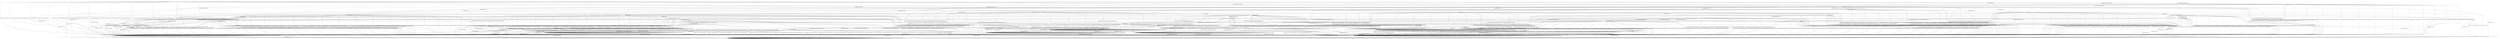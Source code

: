 digraph g {

	s0 [shape="circle" label="s0"];
	s1 [shape="circle" label="s1"];
	s2 [shape="circle" label="s2"];
	s3 [shape="circle" label="s3"];
	s4 [shape="circle" label="s4"];
	s5 [shape="circle" label="s5"];
	s6 [shape="circle" label="s6"];
	s7 [shape="circle" label="s7"];
	s8 [shape="circle" label="s8"];
	s9 [shape="circle" label="s9"];
	s10 [shape="circle" label="s10"];
	s11 [shape="circle" label="s11"];
	s12 [shape="circle" label="s12"];
	s13 [shape="circle" label="s13"];
	s14 [shape="circle" label="s14"];
	s15 [shape="circle" label="s15"];
	s16 [shape="circle" label="s16"];
	s17 [shape="circle" label="s17"];
	s18 [shape="circle" label="s18"];
	s19 [shape="circle" label="s19"];
	s20 [shape="circle" label="s20"];
	s21 [shape="circle" label="s21"];
	s22 [shape="circle" label="s22"];
	s23 [shape="circle" label="s23"];
	s24 [shape="circle" label="s24"];
	s25 [shape="circle" label="s25"];
	s26 [shape="circle" label="s26"];
	s27 [shape="circle" label="s27"];
	s28 [shape="circle" label="s28"];
	s29 [shape="circle" label="s29"];
	s30 [shape="circle" label="s30"];
	s31 [shape="circle" label="s31"];
	s32 [shape="circle" label="s32"];
	s33 [shape="circle" label="s33"];
	s34 [shape="circle" label="s34"];
	s0 -> s6 [label="HELLO_VERIFY_REQUEST / CLIENT_HELLO+"];
	s0 -> s27 [label="ECDH_SERVER_HELLO / CLIENT_HELLO"];
	s0 -> s4 [label="ECDH_SERVER_KEY_EXCHANGE / CLIENT_HELLO|Alert(FATAL,UNEXPECTED_MESSAGE)"];
	s0 -> s9 [label="DH_SERVER_HELLO / CLIENT_HELLO"];
	s0 -> s4 [label="DH_SERVER_KEY_EXCHANGE / CLIENT_HELLO|Alert(FATAL,UNEXPECTED_MESSAGE)"];
	s0 -> s2 [label="RSA_SERVER_HELLO / CLIENT_HELLO"];
	s0 -> s4 [label="HELLO_REQUEST / CLIENT_HELLO|Alert(FATAL,UNEXPECTED_MESSAGE)"];
	s0 -> s4 [label="RSA_SIGN_CERTIFICATE_REQUEST / CLIENT_HELLO|Alert(FATAL,UNEXPECTED_MESSAGE)"];
	s0 -> s4 [label="RSA_FIXED_ECDH_CERTIFICATE_REQUEST / CLIENT_HELLO|Alert(FATAL,UNEXPECTED_MESSAGE)"];
	s0 -> s4 [label="RSA_FIXED_DH_CERTIFICATE_REQUEST / CLIENT_HELLO|Alert(FATAL,UNEXPECTED_MESSAGE)"];
	s0 -> s4 [label="DSS_SIGN_CERTIFICATE_REQUEST / CLIENT_HELLO|Alert(FATAL,UNEXPECTED_MESSAGE)"];
	s0 -> s4 [label="DSS_FIXED_DH_CERTIFICATE_REQUEST / CLIENT_HELLO|Alert(FATAL,UNEXPECTED_MESSAGE)"];
	s0 -> s4 [label="ECDSA_SIGN_CERTIFICATE_REQUEST / CLIENT_HELLO|Alert(FATAL,UNEXPECTED_MESSAGE)"];
	s0 -> s4 [label="SERVER_HELLO_DONE / CLIENT_HELLO|Alert(FATAL,UNEXPECTED_MESSAGE)"];
	s0 -> s3 [label="CHANGE_CIPHER_SPEC / CLIENT_HELLO"];
	s0 -> s4 [label="FINISHED / CLIENT_HELLO|Alert(FATAL,UNEXPECTED_MESSAGE)"];
	s0 -> s1 [label="APPLICATION / CLIENT_HELLO"];
	s0 -> s4 [label="CERTIFICATE / CLIENT_HELLO|Alert(FATAL,UNEXPECTED_MESSAGE)"];
	s0 -> s4 [label="EMPTY_CERTIFICATE / CLIENT_HELLO|Alert(FATAL,UNEXPECTED_MESSAGE)"];
	s0 -> s1 [label="Alert(WARNING,CLOSE_NOTIFY) / CLIENT_HELLO"];
	s0 -> s1 [label="Alert(FATAL,UNEXPECTED_MESSAGE) / CLIENT_HELLO"];
	s1 -> s6 [label="HELLO_VERIFY_REQUEST / CLIENT_HELLO"];
	s1 -> s27 [label="ECDH_SERVER_HELLO / TIMEOUT"];
	s1 -> s4 [label="ECDH_SERVER_KEY_EXCHANGE / Alert(FATAL,UNEXPECTED_MESSAGE)"];
	s1 -> s9 [label="DH_SERVER_HELLO / TIMEOUT"];
	s1 -> s4 [label="DH_SERVER_KEY_EXCHANGE / Alert(FATAL,UNEXPECTED_MESSAGE)"];
	s1 -> s2 [label="RSA_SERVER_HELLO / TIMEOUT"];
	s1 -> s4 [label="HELLO_REQUEST / Alert(FATAL,UNEXPECTED_MESSAGE)"];
	s1 -> s4 [label="RSA_SIGN_CERTIFICATE_REQUEST / Alert(FATAL,UNEXPECTED_MESSAGE)"];
	s1 -> s4 [label="RSA_FIXED_ECDH_CERTIFICATE_REQUEST / Alert(FATAL,UNEXPECTED_MESSAGE)"];
	s1 -> s4 [label="RSA_FIXED_DH_CERTIFICATE_REQUEST / Alert(FATAL,UNEXPECTED_MESSAGE)"];
	s1 -> s4 [label="DSS_SIGN_CERTIFICATE_REQUEST / Alert(FATAL,UNEXPECTED_MESSAGE)"];
	s1 -> s4 [label="DSS_FIXED_DH_CERTIFICATE_REQUEST / Alert(FATAL,UNEXPECTED_MESSAGE)"];
	s1 -> s4 [label="ECDSA_SIGN_CERTIFICATE_REQUEST / Alert(FATAL,UNEXPECTED_MESSAGE)"];
	s1 -> s4 [label="SERVER_HELLO_DONE / Alert(FATAL,UNEXPECTED_MESSAGE)"];
	s1 -> s3 [label="CHANGE_CIPHER_SPEC / TIMEOUT"];
	s1 -> s4 [label="FINISHED / Alert(FATAL,UNEXPECTED_MESSAGE)"];
	s1 -> s1 [label="APPLICATION / TIMEOUT"];
	s1 -> s4 [label="CERTIFICATE / Alert(FATAL,UNEXPECTED_MESSAGE)"];
	s1 -> s4 [label="EMPTY_CERTIFICATE / Alert(FATAL,UNEXPECTED_MESSAGE)"];
	s1 -> s4 [label="Alert(WARNING,CLOSE_NOTIFY) / Alert(FATAL,INTERNAL_ERROR)"];
	s1 -> s4 [label="Alert(FATAL,UNEXPECTED_MESSAGE) / TIMEOUT"];
	s2 -> s4 [label="HELLO_VERIFY_REQUEST / Alert(FATAL,UNEXPECTED_MESSAGE)"];
	s2 -> s4 [label="ECDH_SERVER_HELLO / Alert(FATAL,UNEXPECTED_MESSAGE)"];
	s2 -> s4 [label="ECDH_SERVER_KEY_EXCHANGE / Alert(FATAL,UNEXPECTED_MESSAGE)"];
	s2 -> s4 [label="DH_SERVER_HELLO / Alert(FATAL,UNEXPECTED_MESSAGE)"];
	s2 -> s4 [label="DH_SERVER_KEY_EXCHANGE / Alert(FATAL,UNEXPECTED_MESSAGE)"];
	s2 -> s4 [label="RSA_SERVER_HELLO / Alert(FATAL,UNEXPECTED_MESSAGE)"];
	s2 -> s5 [label="HELLO_REQUEST / TIMEOUT"];
	s2 -> s4 [label="RSA_SIGN_CERTIFICATE_REQUEST / Alert(FATAL,UNEXPECTED_MESSAGE)"];
	s2 -> s4 [label="RSA_FIXED_ECDH_CERTIFICATE_REQUEST / Alert(FATAL,UNEXPECTED_MESSAGE)"];
	s2 -> s4 [label="RSA_FIXED_DH_CERTIFICATE_REQUEST / Alert(FATAL,UNEXPECTED_MESSAGE)"];
	s2 -> s4 [label="DSS_SIGN_CERTIFICATE_REQUEST / Alert(FATAL,UNEXPECTED_MESSAGE)"];
	s2 -> s4 [label="DSS_FIXED_DH_CERTIFICATE_REQUEST / Alert(FATAL,UNEXPECTED_MESSAGE)"];
	s2 -> s4 [label="ECDSA_SIGN_CERTIFICATE_REQUEST / Alert(FATAL,UNEXPECTED_MESSAGE)"];
	s2 -> s4 [label="SERVER_HELLO_DONE / Alert(FATAL,UNEXPECTED_MESSAGE)"];
	s2 -> s3 [label="CHANGE_CIPHER_SPEC / TIMEOUT"];
	s2 -> s4 [label="FINISHED / Alert(FATAL,UNEXPECTED_MESSAGE)"];
	s2 -> s2 [label="APPLICATION / TIMEOUT"];
	s2 -> s8 [label="CERTIFICATE / TIMEOUT"];
	s2 -> s4 [label="EMPTY_CERTIFICATE / Alert(FATAL,DECODE_ERROR)"];
	s2 -> s4 [label="Alert(WARNING,CLOSE_NOTIFY) / Alert(FATAL,INTERNAL_ERROR)"];
	s2 -> s4 [label="Alert(FATAL,UNEXPECTED_MESSAGE) / TIMEOUT"];
	s3 -> s3 [label="HELLO_VERIFY_REQUEST / TIMEOUT"];
	s3 -> s3 [label="ECDH_SERVER_HELLO / TIMEOUT"];
	s3 -> s3 [label="ECDH_SERVER_KEY_EXCHANGE / TIMEOUT"];
	s3 -> s3 [label="DH_SERVER_HELLO / TIMEOUT"];
	s3 -> s3 [label="DH_SERVER_KEY_EXCHANGE / TIMEOUT"];
	s3 -> s3 [label="RSA_SERVER_HELLO / TIMEOUT"];
	s3 -> s5 [label="HELLO_REQUEST / TIMEOUT"];
	s3 -> s3 [label="RSA_SIGN_CERTIFICATE_REQUEST / TIMEOUT"];
	s3 -> s3 [label="RSA_FIXED_ECDH_CERTIFICATE_REQUEST / TIMEOUT"];
	s3 -> s3 [label="RSA_FIXED_DH_CERTIFICATE_REQUEST / TIMEOUT"];
	s3 -> s3 [label="DSS_SIGN_CERTIFICATE_REQUEST / TIMEOUT"];
	s3 -> s3 [label="DSS_FIXED_DH_CERTIFICATE_REQUEST / TIMEOUT"];
	s3 -> s3 [label="ECDSA_SIGN_CERTIFICATE_REQUEST / TIMEOUT"];
	s3 -> s3 [label="SERVER_HELLO_DONE / TIMEOUT"];
	s3 -> s3 [label="CHANGE_CIPHER_SPEC / TIMEOUT"];
	s3 -> s3 [label="FINISHED / TIMEOUT"];
	s3 -> s3 [label="APPLICATION / TIMEOUT"];
	s3 -> s3 [label="CERTIFICATE / TIMEOUT"];
	s3 -> s3 [label="EMPTY_CERTIFICATE / TIMEOUT"];
	s3 -> s3 [label="Alert(WARNING,CLOSE_NOTIFY) / TIMEOUT"];
	s3 -> s3 [label="Alert(FATAL,UNEXPECTED_MESSAGE) / TIMEOUT"];
	s4 -> s4 [label="HELLO_VERIFY_REQUEST / SOCKET_CLOSED"];
	s4 -> s4 [label="ECDH_SERVER_HELLO / SOCKET_CLOSED"];
	s4 -> s4 [label="ECDH_SERVER_KEY_EXCHANGE / SOCKET_CLOSED"];
	s4 -> s4 [label="DH_SERVER_HELLO / SOCKET_CLOSED"];
	s4 -> s4 [label="DH_SERVER_KEY_EXCHANGE / SOCKET_CLOSED"];
	s4 -> s4 [label="RSA_SERVER_HELLO / SOCKET_CLOSED"];
	s4 -> s4 [label="HELLO_REQUEST / SOCKET_CLOSED"];
	s4 -> s4 [label="RSA_SIGN_CERTIFICATE_REQUEST / SOCKET_CLOSED"];
	s4 -> s4 [label="RSA_FIXED_ECDH_CERTIFICATE_REQUEST / SOCKET_CLOSED"];
	s4 -> s4 [label="RSA_FIXED_DH_CERTIFICATE_REQUEST / SOCKET_CLOSED"];
	s4 -> s4 [label="DSS_SIGN_CERTIFICATE_REQUEST / SOCKET_CLOSED"];
	s4 -> s4 [label="DSS_FIXED_DH_CERTIFICATE_REQUEST / SOCKET_CLOSED"];
	s4 -> s4 [label="ECDSA_SIGN_CERTIFICATE_REQUEST / SOCKET_CLOSED"];
	s4 -> s4 [label="SERVER_HELLO_DONE / SOCKET_CLOSED"];
	s4 -> s4 [label="CHANGE_CIPHER_SPEC / SOCKET_CLOSED"];
	s4 -> s4 [label="FINISHED / SOCKET_CLOSED"];
	s4 -> s4 [label="APPLICATION / SOCKET_CLOSED"];
	s4 -> s4 [label="CERTIFICATE / SOCKET_CLOSED"];
	s4 -> s4 [label="EMPTY_CERTIFICATE / SOCKET_CLOSED"];
	s4 -> s4 [label="Alert(WARNING,CLOSE_NOTIFY) / SOCKET_CLOSED"];
	s4 -> s4 [label="Alert(FATAL,UNEXPECTED_MESSAGE) / SOCKET_CLOSED"];
	s5 -> s5 [label="HELLO_VERIFY_REQUEST / DISABLED"];
	s5 -> s5 [label="ECDH_SERVER_HELLO / DISABLED"];
	s5 -> s5 [label="ECDH_SERVER_KEY_EXCHANGE / DISABLED"];
	s5 -> s5 [label="DH_SERVER_HELLO / DISABLED"];
	s5 -> s5 [label="DH_SERVER_KEY_EXCHANGE / DISABLED"];
	s5 -> s5 [label="RSA_SERVER_HELLO / DISABLED"];
	s5 -> s5 [label="HELLO_REQUEST / DISABLED"];
	s5 -> s5 [label="RSA_SIGN_CERTIFICATE_REQUEST / DISABLED"];
	s5 -> s5 [label="RSA_FIXED_ECDH_CERTIFICATE_REQUEST / DISABLED"];
	s5 -> s5 [label="RSA_FIXED_DH_CERTIFICATE_REQUEST / DISABLED"];
	s5 -> s5 [label="DSS_SIGN_CERTIFICATE_REQUEST / DISABLED"];
	s5 -> s5 [label="DSS_FIXED_DH_CERTIFICATE_REQUEST / DISABLED"];
	s5 -> s5 [label="ECDSA_SIGN_CERTIFICATE_REQUEST / DISABLED"];
	s5 -> s5 [label="SERVER_HELLO_DONE / DISABLED"];
	s5 -> s5 [label="CHANGE_CIPHER_SPEC / DISABLED"];
	s5 -> s5 [label="FINISHED / DISABLED"];
	s5 -> s5 [label="APPLICATION / DISABLED"];
	s5 -> s5 [label="CERTIFICATE / DISABLED"];
	s5 -> s5 [label="EMPTY_CERTIFICATE / DISABLED"];
	s5 -> s5 [label="Alert(WARNING,CLOSE_NOTIFY) / DISABLED"];
	s5 -> s5 [label="Alert(FATAL,UNEXPECTED_MESSAGE) / DISABLED"];
	s6 -> s6 [label="HELLO_VERIFY_REQUEST / CLIENT_HELLO"];
	s6 -> s12 [label="ECDH_SERVER_HELLO / TIMEOUT"];
	s6 -> s4 [label="ECDH_SERVER_KEY_EXCHANGE / Alert(FATAL,UNEXPECTED_MESSAGE)"];
	s6 -> s32 [label="DH_SERVER_HELLO / TIMEOUT"];
	s6 -> s4 [label="DH_SERVER_KEY_EXCHANGE / Alert(FATAL,UNEXPECTED_MESSAGE)"];
	s6 -> s2 [label="RSA_SERVER_HELLO / TIMEOUT"];
	s6 -> s5 [label="HELLO_REQUEST / TIMEOUT"];
	s6 -> s4 [label="RSA_SIGN_CERTIFICATE_REQUEST / Alert(FATAL,UNEXPECTED_MESSAGE)"];
	s6 -> s4 [label="RSA_FIXED_ECDH_CERTIFICATE_REQUEST / Alert(FATAL,UNEXPECTED_MESSAGE)"];
	s6 -> s4 [label="RSA_FIXED_DH_CERTIFICATE_REQUEST / Alert(FATAL,UNEXPECTED_MESSAGE)"];
	s6 -> s4 [label="DSS_SIGN_CERTIFICATE_REQUEST / Alert(FATAL,UNEXPECTED_MESSAGE)"];
	s6 -> s4 [label="DSS_FIXED_DH_CERTIFICATE_REQUEST / Alert(FATAL,UNEXPECTED_MESSAGE)"];
	s6 -> s4 [label="ECDSA_SIGN_CERTIFICATE_REQUEST / Alert(FATAL,UNEXPECTED_MESSAGE)"];
	s6 -> s4 [label="SERVER_HELLO_DONE / Alert(FATAL,UNEXPECTED_MESSAGE)"];
	s6 -> s3 [label="CHANGE_CIPHER_SPEC / TIMEOUT"];
	s6 -> s4 [label="FINISHED / Alert(FATAL,UNEXPECTED_MESSAGE)"];
	s6 -> s7 [label="APPLICATION / TIMEOUT"];
	s6 -> s4 [label="CERTIFICATE / Alert(FATAL,UNEXPECTED_MESSAGE)"];
	s6 -> s4 [label="EMPTY_CERTIFICATE / Alert(FATAL,UNEXPECTED_MESSAGE)"];
	s6 -> s7 [label="Alert(WARNING,CLOSE_NOTIFY) / TIMEOUT"];
	s6 -> s7 [label="Alert(FATAL,UNEXPECTED_MESSAGE) / TIMEOUT"];
	s7 -> s6 [label="HELLO_VERIFY_REQUEST / CLIENT_HELLO"];
	s7 -> s12 [label="ECDH_SERVER_HELLO / TIMEOUT"];
	s7 -> s4 [label="ECDH_SERVER_KEY_EXCHANGE / Alert(FATAL,UNEXPECTED_MESSAGE)"];
	s7 -> s32 [label="DH_SERVER_HELLO / TIMEOUT"];
	s7 -> s4 [label="DH_SERVER_KEY_EXCHANGE / Alert(FATAL,UNEXPECTED_MESSAGE)"];
	s7 -> s2 [label="RSA_SERVER_HELLO / TIMEOUT"];
	s7 -> s5 [label="HELLO_REQUEST / TIMEOUT"];
	s7 -> s4 [label="RSA_SIGN_CERTIFICATE_REQUEST / Alert(FATAL,UNEXPECTED_MESSAGE)"];
	s7 -> s4 [label="RSA_FIXED_ECDH_CERTIFICATE_REQUEST / Alert(FATAL,UNEXPECTED_MESSAGE)"];
	s7 -> s4 [label="RSA_FIXED_DH_CERTIFICATE_REQUEST / Alert(FATAL,UNEXPECTED_MESSAGE)"];
	s7 -> s4 [label="DSS_SIGN_CERTIFICATE_REQUEST / Alert(FATAL,UNEXPECTED_MESSAGE)"];
	s7 -> s4 [label="DSS_FIXED_DH_CERTIFICATE_REQUEST / Alert(FATAL,UNEXPECTED_MESSAGE)"];
	s7 -> s4 [label="ECDSA_SIGN_CERTIFICATE_REQUEST / Alert(FATAL,UNEXPECTED_MESSAGE)"];
	s7 -> s4 [label="SERVER_HELLO_DONE / Alert(FATAL,UNEXPECTED_MESSAGE)"];
	s7 -> s3 [label="CHANGE_CIPHER_SPEC / TIMEOUT"];
	s7 -> s4 [label="FINISHED / Alert(FATAL,UNEXPECTED_MESSAGE)"];
	s7 -> s7 [label="APPLICATION / TIMEOUT"];
	s7 -> s4 [label="CERTIFICATE / Alert(FATAL,UNEXPECTED_MESSAGE)"];
	s7 -> s4 [label="EMPTY_CERTIFICATE / Alert(FATAL,UNEXPECTED_MESSAGE)"];
	s7 -> s4 [label="Alert(WARNING,CLOSE_NOTIFY) / Alert(FATAL,INTERNAL_ERROR)"];
	s7 -> s4 [label="Alert(FATAL,UNEXPECTED_MESSAGE) / TIMEOUT"];
	s8 -> s4 [label="HELLO_VERIFY_REQUEST / Alert(FATAL,UNEXPECTED_MESSAGE)"];
	s8 -> s4 [label="ECDH_SERVER_HELLO / Alert(FATAL,UNEXPECTED_MESSAGE)"];
	s8 -> s4 [label="ECDH_SERVER_KEY_EXCHANGE / Alert(FATAL,UNEXPECTED_MESSAGE)"];
	s8 -> s4 [label="DH_SERVER_HELLO / Alert(FATAL,UNEXPECTED_MESSAGE)"];
	s8 -> s4 [label="DH_SERVER_KEY_EXCHANGE / Alert(FATAL,UNEXPECTED_MESSAGE)"];
	s8 -> s4 [label="RSA_SERVER_HELLO / Alert(FATAL,UNEXPECTED_MESSAGE)"];
	s8 -> s5 [label="HELLO_REQUEST / TIMEOUT"];
	s8 -> s10 [label="RSA_SIGN_CERTIFICATE_REQUEST / TIMEOUT"];
	s8 -> s4 [label="RSA_FIXED_ECDH_CERTIFICATE_REQUEST / Alert(FATAL,HANDSHAKE_FAILURE)"];
	s8 -> s4 [label="RSA_FIXED_DH_CERTIFICATE_REQUEST / Alert(FATAL,HANDSHAKE_FAILURE)"];
	s8 -> s10 [label="DSS_SIGN_CERTIFICATE_REQUEST / TIMEOUT"];
	s8 -> s4 [label="DSS_FIXED_DH_CERTIFICATE_REQUEST / Alert(FATAL,HANDSHAKE_FAILURE)"];
	s8 -> s10 [label="ECDSA_SIGN_CERTIFICATE_REQUEST / TIMEOUT"];
	s8 -> s21 [label="SERVER_HELLO_DONE / RSA_CLIENT_KEY_EXCHANGE|CHANGE_CIPHER_SPEC|FINISHED"];
	s8 -> s3 [label="CHANGE_CIPHER_SPEC / TIMEOUT"];
	s8 -> s4 [label="FINISHED / Alert(FATAL,UNEXPECTED_MESSAGE)"];
	s8 -> s8 [label="APPLICATION / TIMEOUT"];
	s8 -> s4 [label="CERTIFICATE / Alert(FATAL,UNEXPECTED_MESSAGE)"];
	s8 -> s4 [label="EMPTY_CERTIFICATE / Alert(FATAL,UNEXPECTED_MESSAGE)"];
	s8 -> s4 [label="Alert(WARNING,CLOSE_NOTIFY) / Alert(FATAL,INTERNAL_ERROR)"];
	s8 -> s4 [label="Alert(FATAL,UNEXPECTED_MESSAGE) / TIMEOUT"];
	s9 -> s4 [label="HELLO_VERIFY_REQUEST / Alert(FATAL,UNEXPECTED_MESSAGE)"];
	s9 -> s4 [label="ECDH_SERVER_HELLO / Alert(FATAL,UNEXPECTED_MESSAGE)"];
	s9 -> s4 [label="ECDH_SERVER_KEY_EXCHANGE / Alert(FATAL,UNEXPECTED_MESSAGE)"];
	s9 -> s4 [label="DH_SERVER_HELLO / Alert(FATAL,UNEXPECTED_MESSAGE)"];
	s9 -> s4 [label="DH_SERVER_KEY_EXCHANGE / Alert(FATAL,UNEXPECTED_MESSAGE)"];
	s9 -> s4 [label="RSA_SERVER_HELLO / Alert(FATAL,UNEXPECTED_MESSAGE)"];
	s9 -> s5 [label="HELLO_REQUEST / TIMEOUT"];
	s9 -> s4 [label="RSA_SIGN_CERTIFICATE_REQUEST / Alert(FATAL,UNEXPECTED_MESSAGE)"];
	s9 -> s4 [label="RSA_FIXED_ECDH_CERTIFICATE_REQUEST / Alert(FATAL,UNEXPECTED_MESSAGE)"];
	s9 -> s4 [label="RSA_FIXED_DH_CERTIFICATE_REQUEST / Alert(FATAL,UNEXPECTED_MESSAGE)"];
	s9 -> s4 [label="DSS_SIGN_CERTIFICATE_REQUEST / Alert(FATAL,UNEXPECTED_MESSAGE)"];
	s9 -> s4 [label="DSS_FIXED_DH_CERTIFICATE_REQUEST / Alert(FATAL,UNEXPECTED_MESSAGE)"];
	s9 -> s4 [label="ECDSA_SIGN_CERTIFICATE_REQUEST / Alert(FATAL,UNEXPECTED_MESSAGE)"];
	s9 -> s4 [label="SERVER_HELLO_DONE / Alert(FATAL,UNEXPECTED_MESSAGE)"];
	s9 -> s3 [label="CHANGE_CIPHER_SPEC / TIMEOUT"];
	s9 -> s4 [label="FINISHED / Alert(FATAL,UNEXPECTED_MESSAGE)"];
	s9 -> s9 [label="APPLICATION / TIMEOUT"];
	s9 -> s11 [label="CERTIFICATE / TIMEOUT"];
	s9 -> s4 [label="EMPTY_CERTIFICATE / Alert(FATAL,DECODE_ERROR)"];
	s9 -> s4 [label="Alert(WARNING,CLOSE_NOTIFY) / Alert(FATAL,INTERNAL_ERROR)"];
	s9 -> s4 [label="Alert(FATAL,UNEXPECTED_MESSAGE) / TIMEOUT"];
	s10 -> s4 [label="HELLO_VERIFY_REQUEST / Alert(FATAL,UNEXPECTED_MESSAGE)"];
	s10 -> s4 [label="ECDH_SERVER_HELLO / Alert(FATAL,UNEXPECTED_MESSAGE)"];
	s10 -> s4 [label="ECDH_SERVER_KEY_EXCHANGE / Alert(FATAL,UNEXPECTED_MESSAGE)"];
	s10 -> s4 [label="DH_SERVER_HELLO / Alert(FATAL,UNEXPECTED_MESSAGE)"];
	s10 -> s4 [label="DH_SERVER_KEY_EXCHANGE / Alert(FATAL,UNEXPECTED_MESSAGE)"];
	s10 -> s4 [label="RSA_SERVER_HELLO / Alert(FATAL,UNEXPECTED_MESSAGE)"];
	s10 -> s5 [label="HELLO_REQUEST / TIMEOUT"];
	s10 -> s4 [label="RSA_SIGN_CERTIFICATE_REQUEST / Alert(FATAL,UNEXPECTED_MESSAGE)"];
	s10 -> s4 [label="RSA_FIXED_ECDH_CERTIFICATE_REQUEST / Alert(FATAL,UNEXPECTED_MESSAGE)"];
	s10 -> s4 [label="RSA_FIXED_DH_CERTIFICATE_REQUEST / Alert(FATAL,UNEXPECTED_MESSAGE)"];
	s10 -> s4 [label="DSS_SIGN_CERTIFICATE_REQUEST / Alert(FATAL,UNEXPECTED_MESSAGE)"];
	s10 -> s4 [label="DSS_FIXED_DH_CERTIFICATE_REQUEST / Alert(FATAL,UNEXPECTED_MESSAGE)"];
	s10 -> s4 [label="ECDSA_SIGN_CERTIFICATE_REQUEST / Alert(FATAL,UNEXPECTED_MESSAGE)"];
	s10 -> s21 [label="SERVER_HELLO_DONE / RSA_CERTIFICATE|RSA_CLIENT_KEY_EXCHANGE|CERTIFICATE_VERIFY|CHANGE_CIPHER_SPEC|FINISHED"];
	s10 -> s3 [label="CHANGE_CIPHER_SPEC / TIMEOUT"];
	s10 -> s4 [label="FINISHED / Alert(FATAL,UNEXPECTED_MESSAGE)"];
	s10 -> s10 [label="APPLICATION / TIMEOUT"];
	s10 -> s4 [label="CERTIFICATE / Alert(FATAL,UNEXPECTED_MESSAGE)"];
	s10 -> s4 [label="EMPTY_CERTIFICATE / Alert(FATAL,UNEXPECTED_MESSAGE)"];
	s10 -> s4 [label="Alert(WARNING,CLOSE_NOTIFY) / Alert(FATAL,INTERNAL_ERROR)"];
	s10 -> s4 [label="Alert(FATAL,UNEXPECTED_MESSAGE) / TIMEOUT"];
	s11 -> s4 [label="HELLO_VERIFY_REQUEST / Alert(FATAL,UNEXPECTED_MESSAGE)"];
	s11 -> s4 [label="ECDH_SERVER_HELLO / Alert(FATAL,UNEXPECTED_MESSAGE)"];
	s11 -> s4 [label="ECDH_SERVER_KEY_EXCHANGE / Alert(FATAL,DECODE_ERROR)"];
	s11 -> s4 [label="DH_SERVER_HELLO / Alert(FATAL,UNEXPECTED_MESSAGE)"];
	s11 -> s15 [label="DH_SERVER_KEY_EXCHANGE / TIMEOUT"];
	s11 -> s4 [label="RSA_SERVER_HELLO / Alert(FATAL,UNEXPECTED_MESSAGE)"];
	s11 -> s5 [label="HELLO_REQUEST / TIMEOUT"];
	s11 -> s4 [label="RSA_SIGN_CERTIFICATE_REQUEST / Alert(FATAL,UNEXPECTED_MESSAGE)"];
	s11 -> s4 [label="RSA_FIXED_ECDH_CERTIFICATE_REQUEST / Alert(FATAL,UNEXPECTED_MESSAGE)"];
	s11 -> s4 [label="RSA_FIXED_DH_CERTIFICATE_REQUEST / Alert(FATAL,UNEXPECTED_MESSAGE)"];
	s11 -> s4 [label="DSS_SIGN_CERTIFICATE_REQUEST / Alert(FATAL,UNEXPECTED_MESSAGE)"];
	s11 -> s4 [label="DSS_FIXED_DH_CERTIFICATE_REQUEST / Alert(FATAL,UNEXPECTED_MESSAGE)"];
	s11 -> s4 [label="ECDSA_SIGN_CERTIFICATE_REQUEST / Alert(FATAL,UNEXPECTED_MESSAGE)"];
	s11 -> s4 [label="SERVER_HELLO_DONE / Alert(FATAL,UNEXPECTED_MESSAGE)"];
	s11 -> s3 [label="CHANGE_CIPHER_SPEC / TIMEOUT"];
	s11 -> s4 [label="FINISHED / Alert(FATAL,UNEXPECTED_MESSAGE)"];
	s11 -> s11 [label="APPLICATION / TIMEOUT"];
	s11 -> s4 [label="CERTIFICATE / Alert(FATAL,UNEXPECTED_MESSAGE)"];
	s11 -> s4 [label="EMPTY_CERTIFICATE / Alert(FATAL,UNEXPECTED_MESSAGE)"];
	s11 -> s4 [label="Alert(WARNING,CLOSE_NOTIFY) / Alert(FATAL,INTERNAL_ERROR)"];
	s11 -> s4 [label="Alert(FATAL,UNEXPECTED_MESSAGE) / TIMEOUT"];
	s12 -> s4 [label="HELLO_VERIFY_REQUEST / Alert(FATAL,UNEXPECTED_MESSAGE)"];
	s12 -> s4 [label="ECDH_SERVER_HELLO / Alert(FATAL,UNEXPECTED_MESSAGE)"];
	s12 -> s4 [label="ECDH_SERVER_KEY_EXCHANGE / Alert(FATAL,UNEXPECTED_MESSAGE)"];
	s12 -> s4 [label="DH_SERVER_HELLO / Alert(FATAL,UNEXPECTED_MESSAGE)"];
	s12 -> s4 [label="DH_SERVER_KEY_EXCHANGE / Alert(FATAL,UNEXPECTED_MESSAGE)"];
	s12 -> s4 [label="RSA_SERVER_HELLO / Alert(FATAL,UNEXPECTED_MESSAGE)"];
	s12 -> s5 [label="HELLO_REQUEST / TIMEOUT"];
	s12 -> s4 [label="RSA_SIGN_CERTIFICATE_REQUEST / Alert(FATAL,UNEXPECTED_MESSAGE)"];
	s12 -> s4 [label="RSA_FIXED_ECDH_CERTIFICATE_REQUEST / Alert(FATAL,UNEXPECTED_MESSAGE)"];
	s12 -> s4 [label="RSA_FIXED_DH_CERTIFICATE_REQUEST / Alert(FATAL,UNEXPECTED_MESSAGE)"];
	s12 -> s4 [label="DSS_SIGN_CERTIFICATE_REQUEST / Alert(FATAL,UNEXPECTED_MESSAGE)"];
	s12 -> s4 [label="DSS_FIXED_DH_CERTIFICATE_REQUEST / Alert(FATAL,UNEXPECTED_MESSAGE)"];
	s12 -> s4 [label="ECDSA_SIGN_CERTIFICATE_REQUEST / Alert(FATAL,UNEXPECTED_MESSAGE)"];
	s12 -> s4 [label="SERVER_HELLO_DONE / Alert(FATAL,UNEXPECTED_MESSAGE)"];
	s12 -> s3 [label="CHANGE_CIPHER_SPEC / TIMEOUT"];
	s12 -> s4 [label="FINISHED / Alert(FATAL,UNEXPECTED_MESSAGE)"];
	s12 -> s12 [label="APPLICATION / TIMEOUT"];
	s12 -> s13 [label="CERTIFICATE / TIMEOUT"];
	s12 -> s4 [label="EMPTY_CERTIFICATE / Alert(FATAL,DECODE_ERROR)"];
	s12 -> s4 [label="Alert(WARNING,CLOSE_NOTIFY) / Alert(FATAL,INTERNAL_ERROR)"];
	s12 -> s4 [label="Alert(FATAL,UNEXPECTED_MESSAGE) / TIMEOUT"];
	s13 -> s4 [label="HELLO_VERIFY_REQUEST / Alert(FATAL,UNEXPECTED_MESSAGE)"];
	s13 -> s4 [label="ECDH_SERVER_HELLO / Alert(FATAL,UNEXPECTED_MESSAGE)"];
	s13 -> s14 [label="ECDH_SERVER_KEY_EXCHANGE / TIMEOUT"];
	s13 -> s4 [label="DH_SERVER_HELLO / Alert(FATAL,UNEXPECTED_MESSAGE)"];
	s13 -> s4 [label="DH_SERVER_KEY_EXCHANGE / Alert(FATAL,HANDSHAKE_FAILURE)"];
	s13 -> s4 [label="RSA_SERVER_HELLO / Alert(FATAL,UNEXPECTED_MESSAGE)"];
	s13 -> s5 [label="HELLO_REQUEST / TIMEOUT"];
	s13 -> s4 [label="RSA_SIGN_CERTIFICATE_REQUEST / Alert(FATAL,UNEXPECTED_MESSAGE)"];
	s13 -> s4 [label="RSA_FIXED_ECDH_CERTIFICATE_REQUEST / Alert(FATAL,UNEXPECTED_MESSAGE)"];
	s13 -> s4 [label="RSA_FIXED_DH_CERTIFICATE_REQUEST / Alert(FATAL,UNEXPECTED_MESSAGE)"];
	s13 -> s4 [label="DSS_SIGN_CERTIFICATE_REQUEST / Alert(FATAL,UNEXPECTED_MESSAGE)"];
	s13 -> s4 [label="DSS_FIXED_DH_CERTIFICATE_REQUEST / Alert(FATAL,UNEXPECTED_MESSAGE)"];
	s13 -> s4 [label="ECDSA_SIGN_CERTIFICATE_REQUEST / Alert(FATAL,UNEXPECTED_MESSAGE)"];
	s13 -> s4 [label="SERVER_HELLO_DONE / Alert(FATAL,UNEXPECTED_MESSAGE)"];
	s13 -> s3 [label="CHANGE_CIPHER_SPEC / TIMEOUT"];
	s13 -> s4 [label="FINISHED / Alert(FATAL,UNEXPECTED_MESSAGE)"];
	s13 -> s13 [label="APPLICATION / TIMEOUT"];
	s13 -> s4 [label="CERTIFICATE / Alert(FATAL,UNEXPECTED_MESSAGE)"];
	s13 -> s4 [label="EMPTY_CERTIFICATE / Alert(FATAL,UNEXPECTED_MESSAGE)"];
	s13 -> s4 [label="Alert(WARNING,CLOSE_NOTIFY) / Alert(FATAL,INTERNAL_ERROR)"];
	s13 -> s4 [label="Alert(FATAL,UNEXPECTED_MESSAGE) / TIMEOUT"];
	s14 -> s4 [label="HELLO_VERIFY_REQUEST / Alert(FATAL,UNEXPECTED_MESSAGE)"];
	s14 -> s4 [label="ECDH_SERVER_HELLO / Alert(FATAL,UNEXPECTED_MESSAGE)"];
	s14 -> s4 [label="ECDH_SERVER_KEY_EXCHANGE / Alert(FATAL,UNEXPECTED_MESSAGE)"];
	s14 -> s4 [label="DH_SERVER_HELLO / Alert(FATAL,UNEXPECTED_MESSAGE)"];
	s14 -> s4 [label="DH_SERVER_KEY_EXCHANGE / Alert(FATAL,UNEXPECTED_MESSAGE)"];
	s14 -> s4 [label="RSA_SERVER_HELLO / Alert(FATAL,UNEXPECTED_MESSAGE)"];
	s14 -> s5 [label="HELLO_REQUEST / TIMEOUT"];
	s14 -> s16 [label="RSA_SIGN_CERTIFICATE_REQUEST / TIMEOUT"];
	s14 -> s4 [label="RSA_FIXED_ECDH_CERTIFICATE_REQUEST / Alert(FATAL,HANDSHAKE_FAILURE)"];
	s14 -> s4 [label="RSA_FIXED_DH_CERTIFICATE_REQUEST / Alert(FATAL,HANDSHAKE_FAILURE)"];
	s14 -> s16 [label="DSS_SIGN_CERTIFICATE_REQUEST / TIMEOUT"];
	s14 -> s4 [label="DSS_FIXED_DH_CERTIFICATE_REQUEST / Alert(FATAL,HANDSHAKE_FAILURE)"];
	s14 -> s16 [label="ECDSA_SIGN_CERTIFICATE_REQUEST / TIMEOUT"];
	s14 -> s18 [label="SERVER_HELLO_DONE / ECDH_CLIENT_KEY_EXCHANGE|CHANGE_CIPHER_SPEC|FINISHED"];
	s14 -> s3 [label="CHANGE_CIPHER_SPEC / TIMEOUT"];
	s14 -> s4 [label="FINISHED / Alert(FATAL,UNEXPECTED_MESSAGE)"];
	s14 -> s14 [label="APPLICATION / TIMEOUT"];
	s14 -> s4 [label="CERTIFICATE / Alert(FATAL,UNEXPECTED_MESSAGE)"];
	s14 -> s4 [label="EMPTY_CERTIFICATE / Alert(FATAL,UNEXPECTED_MESSAGE)"];
	s14 -> s4 [label="Alert(WARNING,CLOSE_NOTIFY) / Alert(FATAL,INTERNAL_ERROR)"];
	s14 -> s4 [label="Alert(FATAL,UNEXPECTED_MESSAGE) / TIMEOUT"];
	s15 -> s4 [label="HELLO_VERIFY_REQUEST / Alert(FATAL,UNEXPECTED_MESSAGE)"];
	s15 -> s4 [label="ECDH_SERVER_HELLO / Alert(FATAL,UNEXPECTED_MESSAGE)"];
	s15 -> s4 [label="ECDH_SERVER_KEY_EXCHANGE / Alert(FATAL,UNEXPECTED_MESSAGE)"];
	s15 -> s4 [label="DH_SERVER_HELLO / Alert(FATAL,UNEXPECTED_MESSAGE)"];
	s15 -> s4 [label="DH_SERVER_KEY_EXCHANGE / Alert(FATAL,UNEXPECTED_MESSAGE)"];
	s15 -> s4 [label="RSA_SERVER_HELLO / Alert(FATAL,UNEXPECTED_MESSAGE)"];
	s15 -> s5 [label="HELLO_REQUEST / TIMEOUT"];
	s15 -> s17 [label="RSA_SIGN_CERTIFICATE_REQUEST / TIMEOUT"];
	s15 -> s4 [label="RSA_FIXED_ECDH_CERTIFICATE_REQUEST / Alert(FATAL,HANDSHAKE_FAILURE)"];
	s15 -> s4 [label="RSA_FIXED_DH_CERTIFICATE_REQUEST / Alert(FATAL,HANDSHAKE_FAILURE)"];
	s15 -> s17 [label="DSS_SIGN_CERTIFICATE_REQUEST / TIMEOUT"];
	s15 -> s4 [label="DSS_FIXED_DH_CERTIFICATE_REQUEST / Alert(FATAL,HANDSHAKE_FAILURE)"];
	s15 -> s17 [label="ECDSA_SIGN_CERTIFICATE_REQUEST / TIMEOUT"];
	s15 -> s21 [label="SERVER_HELLO_DONE / DH_CLIENT_KEY_EXCHANGE|CHANGE_CIPHER_SPEC|FINISHED"];
	s15 -> s3 [label="CHANGE_CIPHER_SPEC / TIMEOUT"];
	s15 -> s4 [label="FINISHED / Alert(FATAL,UNEXPECTED_MESSAGE)"];
	s15 -> s15 [label="APPLICATION / TIMEOUT"];
	s15 -> s4 [label="CERTIFICATE / Alert(FATAL,UNEXPECTED_MESSAGE)"];
	s15 -> s4 [label="EMPTY_CERTIFICATE / Alert(FATAL,UNEXPECTED_MESSAGE)"];
	s15 -> s4 [label="Alert(WARNING,CLOSE_NOTIFY) / Alert(FATAL,INTERNAL_ERROR)"];
	s15 -> s4 [label="Alert(FATAL,UNEXPECTED_MESSAGE) / TIMEOUT"];
	s16 -> s4 [label="HELLO_VERIFY_REQUEST / Alert(FATAL,UNEXPECTED_MESSAGE)"];
	s16 -> s4 [label="ECDH_SERVER_HELLO / Alert(FATAL,UNEXPECTED_MESSAGE)"];
	s16 -> s4 [label="ECDH_SERVER_KEY_EXCHANGE / Alert(FATAL,UNEXPECTED_MESSAGE)"];
	s16 -> s4 [label="DH_SERVER_HELLO / Alert(FATAL,UNEXPECTED_MESSAGE)"];
	s16 -> s4 [label="DH_SERVER_KEY_EXCHANGE / Alert(FATAL,UNEXPECTED_MESSAGE)"];
	s16 -> s4 [label="RSA_SERVER_HELLO / Alert(FATAL,UNEXPECTED_MESSAGE)"];
	s16 -> s5 [label="HELLO_REQUEST / TIMEOUT"];
	s16 -> s4 [label="RSA_SIGN_CERTIFICATE_REQUEST / Alert(FATAL,UNEXPECTED_MESSAGE)"];
	s16 -> s4 [label="RSA_FIXED_ECDH_CERTIFICATE_REQUEST / Alert(FATAL,UNEXPECTED_MESSAGE)"];
	s16 -> s4 [label="RSA_FIXED_DH_CERTIFICATE_REQUEST / Alert(FATAL,UNEXPECTED_MESSAGE)"];
	s16 -> s4 [label="DSS_SIGN_CERTIFICATE_REQUEST / Alert(FATAL,UNEXPECTED_MESSAGE)"];
	s16 -> s4 [label="DSS_FIXED_DH_CERTIFICATE_REQUEST / Alert(FATAL,UNEXPECTED_MESSAGE)"];
	s16 -> s4 [label="ECDSA_SIGN_CERTIFICATE_REQUEST / Alert(FATAL,UNEXPECTED_MESSAGE)"];
	s16 -> s18 [label="SERVER_HELLO_DONE / RSA_CERTIFICATE|ECDH_CLIENT_KEY_EXCHANGE|CERTIFICATE_VERIFY|CHANGE_CIPHER_SPEC|FINISHED"];
	s16 -> s3 [label="CHANGE_CIPHER_SPEC / TIMEOUT"];
	s16 -> s4 [label="FINISHED / Alert(FATAL,UNEXPECTED_MESSAGE)"];
	s16 -> s16 [label="APPLICATION / TIMEOUT"];
	s16 -> s4 [label="CERTIFICATE / Alert(FATAL,UNEXPECTED_MESSAGE)"];
	s16 -> s4 [label="EMPTY_CERTIFICATE / Alert(FATAL,UNEXPECTED_MESSAGE)"];
	s16 -> s4 [label="Alert(WARNING,CLOSE_NOTIFY) / Alert(FATAL,INTERNAL_ERROR)"];
	s16 -> s4 [label="Alert(FATAL,UNEXPECTED_MESSAGE) / TIMEOUT"];
	s17 -> s4 [label="HELLO_VERIFY_REQUEST / Alert(FATAL,UNEXPECTED_MESSAGE)"];
	s17 -> s4 [label="ECDH_SERVER_HELLO / Alert(FATAL,UNEXPECTED_MESSAGE)"];
	s17 -> s4 [label="ECDH_SERVER_KEY_EXCHANGE / Alert(FATAL,UNEXPECTED_MESSAGE)"];
	s17 -> s4 [label="DH_SERVER_HELLO / Alert(FATAL,UNEXPECTED_MESSAGE)"];
	s17 -> s4 [label="DH_SERVER_KEY_EXCHANGE / Alert(FATAL,UNEXPECTED_MESSAGE)"];
	s17 -> s4 [label="RSA_SERVER_HELLO / Alert(FATAL,UNEXPECTED_MESSAGE)"];
	s17 -> s5 [label="HELLO_REQUEST / TIMEOUT"];
	s17 -> s4 [label="RSA_SIGN_CERTIFICATE_REQUEST / Alert(FATAL,UNEXPECTED_MESSAGE)"];
	s17 -> s4 [label="RSA_FIXED_ECDH_CERTIFICATE_REQUEST / Alert(FATAL,UNEXPECTED_MESSAGE)"];
	s17 -> s4 [label="RSA_FIXED_DH_CERTIFICATE_REQUEST / Alert(FATAL,UNEXPECTED_MESSAGE)"];
	s17 -> s4 [label="DSS_SIGN_CERTIFICATE_REQUEST / Alert(FATAL,UNEXPECTED_MESSAGE)"];
	s17 -> s4 [label="DSS_FIXED_DH_CERTIFICATE_REQUEST / Alert(FATAL,UNEXPECTED_MESSAGE)"];
	s17 -> s4 [label="ECDSA_SIGN_CERTIFICATE_REQUEST / Alert(FATAL,UNEXPECTED_MESSAGE)"];
	s17 -> s21 [label="SERVER_HELLO_DONE / RSA_CERTIFICATE|DH_CLIENT_KEY_EXCHANGE|CERTIFICATE_VERIFY|CHANGE_CIPHER_SPEC|FINISHED"];
	s17 -> s3 [label="CHANGE_CIPHER_SPEC / TIMEOUT"];
	s17 -> s4 [label="FINISHED / Alert(FATAL,UNEXPECTED_MESSAGE)"];
	s17 -> s17 [label="APPLICATION / TIMEOUT"];
	s17 -> s4 [label="CERTIFICATE / Alert(FATAL,UNEXPECTED_MESSAGE)"];
	s17 -> s4 [label="EMPTY_CERTIFICATE / Alert(FATAL,UNEXPECTED_MESSAGE)"];
	s17 -> s4 [label="Alert(WARNING,CLOSE_NOTIFY) / Alert(FATAL,INTERNAL_ERROR)"];
	s17 -> s4 [label="Alert(FATAL,UNEXPECTED_MESSAGE) / TIMEOUT"];
	s18 -> s24 [label="HELLO_VERIFY_REQUEST / TIMEOUT"];
	s18 -> s31 [label="ECDH_SERVER_HELLO / TIMEOUT"];
	s18 -> s24 [label="ECDH_SERVER_KEY_EXCHANGE / TIMEOUT"];
	s18 -> s31 [label="DH_SERVER_HELLO / TIMEOUT"];
	s18 -> s24 [label="DH_SERVER_KEY_EXCHANGE / TIMEOUT"];
	s18 -> s31 [label="RSA_SERVER_HELLO / TIMEOUT"];
	s18 -> s5 [label="HELLO_REQUEST / TIMEOUT"];
	s18 -> s24 [label="RSA_SIGN_CERTIFICATE_REQUEST / TIMEOUT"];
	s18 -> s24 [label="RSA_FIXED_ECDH_CERTIFICATE_REQUEST / TIMEOUT"];
	s18 -> s24 [label="RSA_FIXED_DH_CERTIFICATE_REQUEST / TIMEOUT"];
	s18 -> s24 [label="DSS_SIGN_CERTIFICATE_REQUEST / TIMEOUT"];
	s18 -> s24 [label="DSS_FIXED_DH_CERTIFICATE_REQUEST / TIMEOUT"];
	s18 -> s24 [label="ECDSA_SIGN_CERTIFICATE_REQUEST / TIMEOUT"];
	s18 -> s24 [label="SERVER_HELLO_DONE / TIMEOUT"];
	s18 -> s19 [label="CHANGE_CIPHER_SPEC / TIMEOUT"];
	s18 -> s24 [label="FINISHED / TIMEOUT"];
	s18 -> s18 [label="APPLICATION / TIMEOUT"];
	s18 -> s24 [label="CERTIFICATE / TIMEOUT"];
	s18 -> s24 [label="EMPTY_CERTIFICATE / TIMEOUT"];
	s18 -> s4 [label="Alert(WARNING,CLOSE_NOTIFY) / Alert(FATAL,UNEXPECTED_MESSAGE)"];
	s18 -> s4 [label="Alert(FATAL,UNEXPECTED_MESSAGE) / TIMEOUT"];
	s19 -> s4 [label="HELLO_VERIFY_REQUEST / Alert(FATAL,UNEXPECTED_MESSAGE)"];
	s19 -> s4 [label="ECDH_SERVER_HELLO / Alert(FATAL,UNEXPECTED_MESSAGE)"];
	s19 -> s4 [label="ECDH_SERVER_KEY_EXCHANGE / Alert(FATAL,UNEXPECTED_MESSAGE)"];
	s19 -> s4 [label="DH_SERVER_HELLO / Alert(FATAL,UNEXPECTED_MESSAGE)"];
	s19 -> s4 [label="DH_SERVER_KEY_EXCHANGE / Alert(FATAL,UNEXPECTED_MESSAGE)"];
	s19 -> s4 [label="RSA_SERVER_HELLO / Alert(FATAL,UNEXPECTED_MESSAGE)"];
	s19 -> s5 [label="HELLO_REQUEST / TIMEOUT"];
	s19 -> s4 [label="RSA_SIGN_CERTIFICATE_REQUEST / Alert(FATAL,UNEXPECTED_MESSAGE)"];
	s19 -> s4 [label="RSA_FIXED_ECDH_CERTIFICATE_REQUEST / Alert(FATAL,UNEXPECTED_MESSAGE)"];
	s19 -> s4 [label="RSA_FIXED_DH_CERTIFICATE_REQUEST / Alert(FATAL,UNEXPECTED_MESSAGE)"];
	s19 -> s4 [label="DSS_SIGN_CERTIFICATE_REQUEST / Alert(FATAL,UNEXPECTED_MESSAGE)"];
	s19 -> s4 [label="DSS_FIXED_DH_CERTIFICATE_REQUEST / Alert(FATAL,UNEXPECTED_MESSAGE)"];
	s19 -> s4 [label="ECDSA_SIGN_CERTIFICATE_REQUEST / Alert(FATAL,UNEXPECTED_MESSAGE)"];
	s19 -> s4 [label="SERVER_HELLO_DONE / Alert(FATAL,UNEXPECTED_MESSAGE)"];
	s19 -> s3 [label="CHANGE_CIPHER_SPEC / TIMEOUT"];
	s19 -> s20 [label="FINISHED / TIMEOUT"];
	s19 -> s19 [label="APPLICATION / TIMEOUT"];
	s19 -> s4 [label="CERTIFICATE / Alert(FATAL,UNEXPECTED_MESSAGE)"];
	s19 -> s4 [label="EMPTY_CERTIFICATE / Alert(FATAL,UNEXPECTED_MESSAGE)"];
	s19 -> s4 [label="Alert(WARNING,CLOSE_NOTIFY) / Alert(FATAL,INTERNAL_ERROR)"];
	s19 -> s4 [label="Alert(FATAL,UNEXPECTED_MESSAGE) / TIMEOUT"];
	s20 -> s20 [label="HELLO_VERIFY_REQUEST / TIMEOUT"];
	s20 -> s20 [label="ECDH_SERVER_HELLO / TIMEOUT"];
	s20 -> s20 [label="ECDH_SERVER_KEY_EXCHANGE / TIMEOUT"];
	s20 -> s20 [label="DH_SERVER_HELLO / TIMEOUT"];
	s20 -> s20 [label="DH_SERVER_KEY_EXCHANGE / TIMEOUT"];
	s20 -> s20 [label="RSA_SERVER_HELLO / TIMEOUT"];
	s20 -> s5 [label="HELLO_REQUEST / CLIENT_HELLO"];
	s20 -> s20 [label="RSA_SIGN_CERTIFICATE_REQUEST / TIMEOUT"];
	s20 -> s20 [label="RSA_FIXED_ECDH_CERTIFICATE_REQUEST / TIMEOUT"];
	s20 -> s20 [label="RSA_FIXED_DH_CERTIFICATE_REQUEST / TIMEOUT"];
	s20 -> s20 [label="DSS_SIGN_CERTIFICATE_REQUEST / TIMEOUT"];
	s20 -> s20 [label="DSS_FIXED_DH_CERTIFICATE_REQUEST / TIMEOUT"];
	s20 -> s20 [label="ECDSA_SIGN_CERTIFICATE_REQUEST / TIMEOUT"];
	s20 -> s20 [label="SERVER_HELLO_DONE / TIMEOUT"];
	s20 -> s3 [label="CHANGE_CIPHER_SPEC / TIMEOUT"];
	s20 -> s20 [label="FINISHED / TIMEOUT"];
	s20 -> s20 [label="APPLICATION / APPLICATION"];
	s20 -> s20 [label="CERTIFICATE / TIMEOUT"];
	s20 -> s20 [label="EMPTY_CERTIFICATE / TIMEOUT"];
	s20 -> s4 [label="Alert(WARNING,CLOSE_NOTIFY) / TIMEOUT"];
	s20 -> s4 [label="Alert(FATAL,UNEXPECTED_MESSAGE) / TIMEOUT"];
	s21 -> s24 [label="HELLO_VERIFY_REQUEST / TIMEOUT"];
	s21 -> s31 [label="ECDH_SERVER_HELLO / TIMEOUT"];
	s21 -> s24 [label="ECDH_SERVER_KEY_EXCHANGE / TIMEOUT"];
	s21 -> s31 [label="DH_SERVER_HELLO / TIMEOUT"];
	s21 -> s24 [label="DH_SERVER_KEY_EXCHANGE / TIMEOUT"];
	s21 -> s31 [label="RSA_SERVER_HELLO / TIMEOUT"];
	s21 -> s5 [label="HELLO_REQUEST / TIMEOUT"];
	s21 -> s24 [label="RSA_SIGN_CERTIFICATE_REQUEST / TIMEOUT"];
	s21 -> s24 [label="RSA_FIXED_ECDH_CERTIFICATE_REQUEST / TIMEOUT"];
	s21 -> s24 [label="RSA_FIXED_DH_CERTIFICATE_REQUEST / TIMEOUT"];
	s21 -> s24 [label="DSS_SIGN_CERTIFICATE_REQUEST / TIMEOUT"];
	s21 -> s24 [label="DSS_FIXED_DH_CERTIFICATE_REQUEST / TIMEOUT"];
	s21 -> s24 [label="ECDSA_SIGN_CERTIFICATE_REQUEST / TIMEOUT"];
	s21 -> s24 [label="SERVER_HELLO_DONE / TIMEOUT"];
	s21 -> s22 [label="CHANGE_CIPHER_SPEC / TIMEOUT"];
	s21 -> s24 [label="FINISHED / TIMEOUT"];
	s21 -> s21 [label="APPLICATION / TIMEOUT"];
	s21 -> s24 [label="CERTIFICATE / TIMEOUT"];
	s21 -> s24 [label="EMPTY_CERTIFICATE / TIMEOUT"];
	s21 -> s4 [label="Alert(WARNING,CLOSE_NOTIFY) / Alert(FATAL,UNEXPECTED_MESSAGE)"];
	s21 -> s4 [label="Alert(FATAL,UNEXPECTED_MESSAGE) / TIMEOUT"];
	s22 -> s4 [label="HELLO_VERIFY_REQUEST / Alert(FATAL,UNEXPECTED_MESSAGE)"];
	s22 -> s4 [label="ECDH_SERVER_HELLO / Alert(FATAL,UNEXPECTED_MESSAGE)"];
	s22 -> s4 [label="ECDH_SERVER_KEY_EXCHANGE / Alert(FATAL,UNEXPECTED_MESSAGE)"];
	s22 -> s4 [label="DH_SERVER_HELLO / Alert(FATAL,UNEXPECTED_MESSAGE)"];
	s22 -> s4 [label="DH_SERVER_KEY_EXCHANGE / Alert(FATAL,UNEXPECTED_MESSAGE)"];
	s22 -> s4 [label="RSA_SERVER_HELLO / Alert(FATAL,UNEXPECTED_MESSAGE)"];
	s22 -> s5 [label="HELLO_REQUEST / TIMEOUT"];
	s22 -> s4 [label="RSA_SIGN_CERTIFICATE_REQUEST / Alert(FATAL,UNEXPECTED_MESSAGE)"];
	s22 -> s4 [label="RSA_FIXED_ECDH_CERTIFICATE_REQUEST / Alert(FATAL,UNEXPECTED_MESSAGE)"];
	s22 -> s4 [label="RSA_FIXED_DH_CERTIFICATE_REQUEST / Alert(FATAL,UNEXPECTED_MESSAGE)"];
	s22 -> s4 [label="DSS_SIGN_CERTIFICATE_REQUEST / Alert(FATAL,UNEXPECTED_MESSAGE)"];
	s22 -> s4 [label="DSS_FIXED_DH_CERTIFICATE_REQUEST / Alert(FATAL,UNEXPECTED_MESSAGE)"];
	s22 -> s4 [label="ECDSA_SIGN_CERTIFICATE_REQUEST / Alert(FATAL,UNEXPECTED_MESSAGE)"];
	s22 -> s4 [label="SERVER_HELLO_DONE / Alert(FATAL,UNEXPECTED_MESSAGE)"];
	s22 -> s3 [label="CHANGE_CIPHER_SPEC / TIMEOUT"];
	s22 -> s23 [label="FINISHED / TIMEOUT"];
	s22 -> s22 [label="APPLICATION / TIMEOUT"];
	s22 -> s4 [label="CERTIFICATE / Alert(FATAL,UNEXPECTED_MESSAGE)"];
	s22 -> s4 [label="EMPTY_CERTIFICATE / Alert(FATAL,UNEXPECTED_MESSAGE)"];
	s22 -> s4 [label="Alert(WARNING,CLOSE_NOTIFY) / Alert(FATAL,INTERNAL_ERROR)"];
	s22 -> s4 [label="Alert(FATAL,UNEXPECTED_MESSAGE) / TIMEOUT"];
	s23 -> s23 [label="HELLO_VERIFY_REQUEST / TIMEOUT"];
	s23 -> s23 [label="ECDH_SERVER_HELLO / TIMEOUT"];
	s23 -> s23 [label="ECDH_SERVER_KEY_EXCHANGE / TIMEOUT"];
	s23 -> s23 [label="DH_SERVER_HELLO / TIMEOUT"];
	s23 -> s23 [label="DH_SERVER_KEY_EXCHANGE / TIMEOUT"];
	s23 -> s23 [label="RSA_SERVER_HELLO / TIMEOUT"];
	s23 -> s26 [label="HELLO_REQUEST / CLIENT_HELLO"];
	s23 -> s23 [label="RSA_SIGN_CERTIFICATE_REQUEST / TIMEOUT"];
	s23 -> s23 [label="RSA_FIXED_ECDH_CERTIFICATE_REQUEST / TIMEOUT"];
	s23 -> s23 [label="RSA_FIXED_DH_CERTIFICATE_REQUEST / TIMEOUT"];
	s23 -> s23 [label="DSS_SIGN_CERTIFICATE_REQUEST / TIMEOUT"];
	s23 -> s23 [label="DSS_FIXED_DH_CERTIFICATE_REQUEST / TIMEOUT"];
	s23 -> s23 [label="ECDSA_SIGN_CERTIFICATE_REQUEST / TIMEOUT"];
	s23 -> s23 [label="SERVER_HELLO_DONE / TIMEOUT"];
	s23 -> s3 [label="CHANGE_CIPHER_SPEC / TIMEOUT"];
	s23 -> s23 [label="FINISHED / TIMEOUT"];
	s23 -> s23 [label="APPLICATION / APPLICATION"];
	s23 -> s23 [label="CERTIFICATE / TIMEOUT"];
	s23 -> s23 [label="EMPTY_CERTIFICATE / TIMEOUT"];
	s23 -> s4 [label="Alert(WARNING,CLOSE_NOTIFY) / TIMEOUT"];
	s23 -> s4 [label="Alert(FATAL,UNEXPECTED_MESSAGE) / TIMEOUT"];
	s24 -> s24 [label="HELLO_VERIFY_REQUEST / TIMEOUT"];
	s24 -> s31 [label="ECDH_SERVER_HELLO / TIMEOUT"];
	s24 -> s24 [label="ECDH_SERVER_KEY_EXCHANGE / TIMEOUT"];
	s24 -> s31 [label="DH_SERVER_HELLO / TIMEOUT"];
	s24 -> s24 [label="DH_SERVER_KEY_EXCHANGE / TIMEOUT"];
	s24 -> s31 [label="RSA_SERVER_HELLO / TIMEOUT"];
	s24 -> s5 [label="HELLO_REQUEST / TIMEOUT"];
	s24 -> s24 [label="RSA_SIGN_CERTIFICATE_REQUEST / TIMEOUT"];
	s24 -> s24 [label="RSA_FIXED_ECDH_CERTIFICATE_REQUEST / TIMEOUT"];
	s24 -> s24 [label="RSA_FIXED_DH_CERTIFICATE_REQUEST / TIMEOUT"];
	s24 -> s24 [label="DSS_SIGN_CERTIFICATE_REQUEST / TIMEOUT"];
	s24 -> s24 [label="DSS_FIXED_DH_CERTIFICATE_REQUEST / TIMEOUT"];
	s24 -> s24 [label="ECDSA_SIGN_CERTIFICATE_REQUEST / TIMEOUT"];
	s24 -> s24 [label="SERVER_HELLO_DONE / TIMEOUT"];
	s24 -> s25 [label="CHANGE_CIPHER_SPEC / TIMEOUT"];
	s24 -> s24 [label="FINISHED / TIMEOUT"];
	s24 -> s24 [label="APPLICATION / TIMEOUT"];
	s24 -> s24 [label="CERTIFICATE / TIMEOUT"];
	s24 -> s24 [label="EMPTY_CERTIFICATE / TIMEOUT"];
	s24 -> s4 [label="Alert(WARNING,CLOSE_NOTIFY) / Alert(FATAL,UNEXPECTED_MESSAGE)"];
	s24 -> s4 [label="Alert(FATAL,UNEXPECTED_MESSAGE) / TIMEOUT"];
	s25 -> s25 [label="HELLO_VERIFY_REQUEST / TIMEOUT"];
	s25 -> s25 [label="ECDH_SERVER_HELLO / TIMEOUT"];
	s25 -> s25 [label="ECDH_SERVER_KEY_EXCHANGE / TIMEOUT"];
	s25 -> s25 [label="DH_SERVER_HELLO / TIMEOUT"];
	s25 -> s25 [label="DH_SERVER_KEY_EXCHANGE / TIMEOUT"];
	s25 -> s25 [label="RSA_SERVER_HELLO / TIMEOUT"];
	s25 -> s5 [label="HELLO_REQUEST / TIMEOUT"];
	s25 -> s25 [label="RSA_SIGN_CERTIFICATE_REQUEST / TIMEOUT"];
	s25 -> s25 [label="RSA_FIXED_ECDH_CERTIFICATE_REQUEST / TIMEOUT"];
	s25 -> s25 [label="RSA_FIXED_DH_CERTIFICATE_REQUEST / TIMEOUT"];
	s25 -> s25 [label="DSS_SIGN_CERTIFICATE_REQUEST / TIMEOUT"];
	s25 -> s25 [label="DSS_FIXED_DH_CERTIFICATE_REQUEST / TIMEOUT"];
	s25 -> s25 [label="ECDSA_SIGN_CERTIFICATE_REQUEST / TIMEOUT"];
	s25 -> s25 [label="SERVER_HELLO_DONE / TIMEOUT"];
	s25 -> s3 [label="CHANGE_CIPHER_SPEC / TIMEOUT"];
	s25 -> s25 [label="FINISHED / TIMEOUT"];
	s25 -> s25 [label="APPLICATION / TIMEOUT"];
	s25 -> s25 [label="CERTIFICATE / TIMEOUT"];
	s25 -> s25 [label="EMPTY_CERTIFICATE / TIMEOUT"];
	s25 -> s4 [label="Alert(WARNING,CLOSE_NOTIFY) / Alert(FATAL,INTERNAL_ERROR)"];
	s25 -> s4 [label="Alert(FATAL,UNEXPECTED_MESSAGE) / TIMEOUT"];
	s26 -> s26 [label="HELLO_VERIFY_REQUEST / CLIENT_HELLO"];
	s26 -> s4 [label="ECDH_SERVER_HELLO / Alert(WARNING,NO_RENEGOTIATION)"];
	s26 -> s4 [label="ECDH_SERVER_KEY_EXCHANGE / Alert(FATAL,UNEXPECTED_MESSAGE)"];
	s26 -> s4 [label="DH_SERVER_HELLO / Alert(WARNING,NO_RENEGOTIATION)"];
	s26 -> s4 [label="DH_SERVER_KEY_EXCHANGE / Alert(FATAL,UNEXPECTED_MESSAGE)"];
	s26 -> s4 [label="RSA_SERVER_HELLO / Alert(WARNING,NO_RENEGOTIATION)"];
	s26 -> s5 [label="HELLO_REQUEST / TIMEOUT"];
	s26 -> s4 [label="RSA_SIGN_CERTIFICATE_REQUEST / Alert(FATAL,UNEXPECTED_MESSAGE)"];
	s26 -> s4 [label="RSA_FIXED_ECDH_CERTIFICATE_REQUEST / Alert(FATAL,UNEXPECTED_MESSAGE)"];
	s26 -> s4 [label="RSA_FIXED_DH_CERTIFICATE_REQUEST / Alert(FATAL,UNEXPECTED_MESSAGE)"];
	s26 -> s4 [label="DSS_SIGN_CERTIFICATE_REQUEST / Alert(FATAL,UNEXPECTED_MESSAGE)"];
	s26 -> s4 [label="DSS_FIXED_DH_CERTIFICATE_REQUEST / Alert(FATAL,UNEXPECTED_MESSAGE)"];
	s26 -> s4 [label="ECDSA_SIGN_CERTIFICATE_REQUEST / Alert(FATAL,UNEXPECTED_MESSAGE)"];
	s26 -> s4 [label="SERVER_HELLO_DONE / Alert(FATAL,UNEXPECTED_MESSAGE)"];
	s26 -> s3 [label="CHANGE_CIPHER_SPEC / TIMEOUT"];
	s26 -> s4 [label="FINISHED / Alert(FATAL,UNEXPECTED_MESSAGE)"];
	s26 -> s26 [label="APPLICATION / TIMEOUT"];
	s26 -> s4 [label="CERTIFICATE / Alert(FATAL,UNEXPECTED_MESSAGE)"];
	s26 -> s4 [label="EMPTY_CERTIFICATE / Alert(FATAL,UNEXPECTED_MESSAGE)"];
	s26 -> s4 [label="Alert(WARNING,CLOSE_NOTIFY) / Alert(FATAL,INTERNAL_ERROR)"];
	s26 -> s4 [label="Alert(FATAL,UNEXPECTED_MESSAGE) / TIMEOUT"];
	s27 -> s4 [label="HELLO_VERIFY_REQUEST / Alert(FATAL,UNEXPECTED_MESSAGE)"];
	s27 -> s4 [label="ECDH_SERVER_HELLO / Alert(FATAL,UNEXPECTED_MESSAGE)"];
	s27 -> s4 [label="ECDH_SERVER_KEY_EXCHANGE / Alert(FATAL,UNEXPECTED_MESSAGE)"];
	s27 -> s4 [label="DH_SERVER_HELLO / Alert(FATAL,UNEXPECTED_MESSAGE)"];
	s27 -> s4 [label="DH_SERVER_KEY_EXCHANGE / Alert(FATAL,UNEXPECTED_MESSAGE)"];
	s27 -> s4 [label="RSA_SERVER_HELLO / Alert(FATAL,UNEXPECTED_MESSAGE)"];
	s27 -> s5 [label="HELLO_REQUEST / TIMEOUT"];
	s27 -> s4 [label="RSA_SIGN_CERTIFICATE_REQUEST / Alert(FATAL,UNEXPECTED_MESSAGE)"];
	s27 -> s4 [label="RSA_FIXED_ECDH_CERTIFICATE_REQUEST / Alert(FATAL,UNEXPECTED_MESSAGE)"];
	s27 -> s4 [label="RSA_FIXED_DH_CERTIFICATE_REQUEST / Alert(FATAL,UNEXPECTED_MESSAGE)"];
	s27 -> s4 [label="DSS_SIGN_CERTIFICATE_REQUEST / Alert(FATAL,UNEXPECTED_MESSAGE)"];
	s27 -> s4 [label="DSS_FIXED_DH_CERTIFICATE_REQUEST / Alert(FATAL,UNEXPECTED_MESSAGE)"];
	s27 -> s4 [label="ECDSA_SIGN_CERTIFICATE_REQUEST / Alert(FATAL,UNEXPECTED_MESSAGE)"];
	s27 -> s4 [label="SERVER_HELLO_DONE / Alert(FATAL,UNEXPECTED_MESSAGE)"];
	s27 -> s3 [label="CHANGE_CIPHER_SPEC / TIMEOUT"];
	s27 -> s4 [label="FINISHED / Alert(FATAL,UNEXPECTED_MESSAGE)"];
	s27 -> s27 [label="APPLICATION / TIMEOUT"];
	s27 -> s28 [label="CERTIFICATE / TIMEOUT"];
	s27 -> s4 [label="EMPTY_CERTIFICATE / Alert(FATAL,DECODE_ERROR)"];
	s27 -> s4 [label="Alert(WARNING,CLOSE_NOTIFY) / Alert(FATAL,INTERNAL_ERROR)"];
	s27 -> s4 [label="Alert(FATAL,UNEXPECTED_MESSAGE) / TIMEOUT"];
	s28 -> s4 [label="HELLO_VERIFY_REQUEST / Alert(FATAL,UNEXPECTED_MESSAGE)"];
	s28 -> s4 [label="ECDH_SERVER_HELLO / Alert(FATAL,UNEXPECTED_MESSAGE)"];
	s28 -> s29 [label="ECDH_SERVER_KEY_EXCHANGE / TIMEOUT"];
	s28 -> s4 [label="DH_SERVER_HELLO / Alert(FATAL,UNEXPECTED_MESSAGE)"];
	s28 -> s4 [label="DH_SERVER_KEY_EXCHANGE / Alert(FATAL,HANDSHAKE_FAILURE)"];
	s28 -> s4 [label="RSA_SERVER_HELLO / Alert(FATAL,UNEXPECTED_MESSAGE)"];
	s28 -> s5 [label="HELLO_REQUEST / TIMEOUT"];
	s28 -> s4 [label="RSA_SIGN_CERTIFICATE_REQUEST / Alert(FATAL,UNEXPECTED_MESSAGE)"];
	s28 -> s4 [label="RSA_FIXED_ECDH_CERTIFICATE_REQUEST / Alert(FATAL,UNEXPECTED_MESSAGE)"];
	s28 -> s4 [label="RSA_FIXED_DH_CERTIFICATE_REQUEST / Alert(FATAL,UNEXPECTED_MESSAGE)"];
	s28 -> s4 [label="DSS_SIGN_CERTIFICATE_REQUEST / Alert(FATAL,UNEXPECTED_MESSAGE)"];
	s28 -> s4 [label="DSS_FIXED_DH_CERTIFICATE_REQUEST / Alert(FATAL,UNEXPECTED_MESSAGE)"];
	s28 -> s4 [label="ECDSA_SIGN_CERTIFICATE_REQUEST / Alert(FATAL,UNEXPECTED_MESSAGE)"];
	s28 -> s4 [label="SERVER_HELLO_DONE / Alert(FATAL,UNEXPECTED_MESSAGE)"];
	s28 -> s3 [label="CHANGE_CIPHER_SPEC / TIMEOUT"];
	s28 -> s4 [label="FINISHED / Alert(FATAL,UNEXPECTED_MESSAGE)"];
	s28 -> s28 [label="APPLICATION / TIMEOUT"];
	s28 -> s4 [label="CERTIFICATE / Alert(FATAL,UNEXPECTED_MESSAGE)"];
	s28 -> s4 [label="EMPTY_CERTIFICATE / Alert(FATAL,UNEXPECTED_MESSAGE)"];
	s28 -> s4 [label="Alert(WARNING,CLOSE_NOTIFY) / Alert(FATAL,INTERNAL_ERROR)"];
	s28 -> s4 [label="Alert(FATAL,UNEXPECTED_MESSAGE) / TIMEOUT"];
	s29 -> s4 [label="HELLO_VERIFY_REQUEST / Alert(FATAL,UNEXPECTED_MESSAGE)"];
	s29 -> s4 [label="ECDH_SERVER_HELLO / Alert(FATAL,UNEXPECTED_MESSAGE)"];
	s29 -> s4 [label="ECDH_SERVER_KEY_EXCHANGE / Alert(FATAL,UNEXPECTED_MESSAGE)"];
	s29 -> s4 [label="DH_SERVER_HELLO / Alert(FATAL,UNEXPECTED_MESSAGE)"];
	s29 -> s4 [label="DH_SERVER_KEY_EXCHANGE / Alert(FATAL,UNEXPECTED_MESSAGE)"];
	s29 -> s4 [label="RSA_SERVER_HELLO / Alert(FATAL,UNEXPECTED_MESSAGE)"];
	s29 -> s5 [label="HELLO_REQUEST / TIMEOUT"];
	s29 -> s30 [label="RSA_SIGN_CERTIFICATE_REQUEST / TIMEOUT"];
	s29 -> s4 [label="RSA_FIXED_ECDH_CERTIFICATE_REQUEST / Alert(FATAL,HANDSHAKE_FAILURE)"];
	s29 -> s4 [label="RSA_FIXED_DH_CERTIFICATE_REQUEST / Alert(FATAL,HANDSHAKE_FAILURE)"];
	s29 -> s30 [label="DSS_SIGN_CERTIFICATE_REQUEST / TIMEOUT"];
	s29 -> s4 [label="DSS_FIXED_DH_CERTIFICATE_REQUEST / Alert(FATAL,HANDSHAKE_FAILURE)"];
	s29 -> s30 [label="ECDSA_SIGN_CERTIFICATE_REQUEST / TIMEOUT"];
	s29 -> s21 [label="SERVER_HELLO_DONE / ECDH_CLIENT_KEY_EXCHANGE|CHANGE_CIPHER_SPEC|FINISHED"];
	s29 -> s3 [label="CHANGE_CIPHER_SPEC / TIMEOUT"];
	s29 -> s4 [label="FINISHED / Alert(FATAL,UNEXPECTED_MESSAGE)"];
	s29 -> s29 [label="APPLICATION / TIMEOUT"];
	s29 -> s4 [label="CERTIFICATE / Alert(FATAL,UNEXPECTED_MESSAGE)"];
	s29 -> s4 [label="EMPTY_CERTIFICATE / Alert(FATAL,UNEXPECTED_MESSAGE)"];
	s29 -> s4 [label="Alert(WARNING,CLOSE_NOTIFY) / Alert(FATAL,INTERNAL_ERROR)"];
	s29 -> s4 [label="Alert(FATAL,UNEXPECTED_MESSAGE) / TIMEOUT"];
	s30 -> s4 [label="HELLO_VERIFY_REQUEST / Alert(FATAL,UNEXPECTED_MESSAGE)"];
	s30 -> s4 [label="ECDH_SERVER_HELLO / Alert(FATAL,UNEXPECTED_MESSAGE)"];
	s30 -> s4 [label="ECDH_SERVER_KEY_EXCHANGE / Alert(FATAL,UNEXPECTED_MESSAGE)"];
	s30 -> s4 [label="DH_SERVER_HELLO / Alert(FATAL,UNEXPECTED_MESSAGE)"];
	s30 -> s4 [label="DH_SERVER_KEY_EXCHANGE / Alert(FATAL,UNEXPECTED_MESSAGE)"];
	s30 -> s4 [label="RSA_SERVER_HELLO / Alert(FATAL,UNEXPECTED_MESSAGE)"];
	s30 -> s5 [label="HELLO_REQUEST / TIMEOUT"];
	s30 -> s4 [label="RSA_SIGN_CERTIFICATE_REQUEST / Alert(FATAL,UNEXPECTED_MESSAGE)"];
	s30 -> s4 [label="RSA_FIXED_ECDH_CERTIFICATE_REQUEST / Alert(FATAL,UNEXPECTED_MESSAGE)"];
	s30 -> s4 [label="RSA_FIXED_DH_CERTIFICATE_REQUEST / Alert(FATAL,UNEXPECTED_MESSAGE)"];
	s30 -> s4 [label="DSS_SIGN_CERTIFICATE_REQUEST / Alert(FATAL,UNEXPECTED_MESSAGE)"];
	s30 -> s4 [label="DSS_FIXED_DH_CERTIFICATE_REQUEST / Alert(FATAL,UNEXPECTED_MESSAGE)"];
	s30 -> s4 [label="ECDSA_SIGN_CERTIFICATE_REQUEST / Alert(FATAL,UNEXPECTED_MESSAGE)"];
	s30 -> s21 [label="SERVER_HELLO_DONE / RSA_CERTIFICATE|ECDH_CLIENT_KEY_EXCHANGE|CERTIFICATE_VERIFY|CHANGE_CIPHER_SPEC|FINISHED"];
	s30 -> s3 [label="CHANGE_CIPHER_SPEC / TIMEOUT"];
	s30 -> s4 [label="FINISHED / Alert(FATAL,UNEXPECTED_MESSAGE)"];
	s30 -> s30 [label="APPLICATION / TIMEOUT"];
	s30 -> s4 [label="CERTIFICATE / Alert(FATAL,UNEXPECTED_MESSAGE)"];
	s30 -> s4 [label="EMPTY_CERTIFICATE / Alert(FATAL,UNEXPECTED_MESSAGE)"];
	s30 -> s4 [label="Alert(WARNING,CLOSE_NOTIFY) / Alert(FATAL,INTERNAL_ERROR)"];
	s30 -> s4 [label="Alert(FATAL,UNEXPECTED_MESSAGE) / TIMEOUT"];
	s31 -> s31 [label="HELLO_VERIFY_REQUEST / TIMEOUT"];
	s31 -> s31 [label="ECDH_SERVER_HELLO / TIMEOUT"];
	s31 -> s31 [label="ECDH_SERVER_KEY_EXCHANGE / TIMEOUT"];
	s31 -> s31 [label="DH_SERVER_HELLO / TIMEOUT"];
	s31 -> s31 [label="DH_SERVER_KEY_EXCHANGE / TIMEOUT"];
	s31 -> s31 [label="RSA_SERVER_HELLO / TIMEOUT"];
	s31 -> s5 [label="HELLO_REQUEST / TIMEOUT"];
	s31 -> s31 [label="RSA_SIGN_CERTIFICATE_REQUEST / TIMEOUT"];
	s31 -> s31 [label="RSA_FIXED_ECDH_CERTIFICATE_REQUEST / TIMEOUT"];
	s31 -> s31 [label="RSA_FIXED_DH_CERTIFICATE_REQUEST / TIMEOUT"];
	s31 -> s31 [label="DSS_SIGN_CERTIFICATE_REQUEST / TIMEOUT"];
	s31 -> s31 [label="DSS_FIXED_DH_CERTIFICATE_REQUEST / TIMEOUT"];
	s31 -> s31 [label="ECDSA_SIGN_CERTIFICATE_REQUEST / TIMEOUT"];
	s31 -> s31 [label="SERVER_HELLO_DONE / TIMEOUT"];
	s31 -> s3 [label="CHANGE_CIPHER_SPEC / TIMEOUT"];
	s31 -> s31 [label="FINISHED / TIMEOUT"];
	s31 -> s31 [label="APPLICATION / TIMEOUT"];
	s31 -> s31 [label="CERTIFICATE / TIMEOUT"];
	s31 -> s31 [label="EMPTY_CERTIFICATE / TIMEOUT"];
	s31 -> s4 [label="Alert(WARNING,CLOSE_NOTIFY) / Alert(FATAL,UNEXPECTED_MESSAGE)"];
	s31 -> s4 [label="Alert(FATAL,UNEXPECTED_MESSAGE) / TIMEOUT"];
	s32 -> s4 [label="HELLO_VERIFY_REQUEST / Alert(FATAL,UNEXPECTED_MESSAGE)"];
	s32 -> s4 [label="ECDH_SERVER_HELLO / Alert(FATAL,UNEXPECTED_MESSAGE)"];
	s32 -> s4 [label="ECDH_SERVER_KEY_EXCHANGE / Alert(FATAL,UNEXPECTED_MESSAGE)"];
	s32 -> s4 [label="DH_SERVER_HELLO / Alert(FATAL,UNEXPECTED_MESSAGE)"];
	s32 -> s4 [label="DH_SERVER_KEY_EXCHANGE / Alert(FATAL,UNEXPECTED_MESSAGE)"];
	s32 -> s4 [label="RSA_SERVER_HELLO / Alert(FATAL,UNEXPECTED_MESSAGE)"];
	s32 -> s5 [label="HELLO_REQUEST / TIMEOUT"];
	s32 -> s4 [label="RSA_SIGN_CERTIFICATE_REQUEST / Alert(FATAL,UNEXPECTED_MESSAGE)"];
	s32 -> s4 [label="RSA_FIXED_ECDH_CERTIFICATE_REQUEST / Alert(FATAL,UNEXPECTED_MESSAGE)"];
	s32 -> s4 [label="RSA_FIXED_DH_CERTIFICATE_REQUEST / Alert(FATAL,UNEXPECTED_MESSAGE)"];
	s32 -> s4 [label="DSS_SIGN_CERTIFICATE_REQUEST / Alert(FATAL,UNEXPECTED_MESSAGE)"];
	s32 -> s4 [label="DSS_FIXED_DH_CERTIFICATE_REQUEST / Alert(FATAL,UNEXPECTED_MESSAGE)"];
	s32 -> s4 [label="ECDSA_SIGN_CERTIFICATE_REQUEST / Alert(FATAL,UNEXPECTED_MESSAGE)"];
	s32 -> s4 [label="SERVER_HELLO_DONE / Alert(FATAL,UNEXPECTED_MESSAGE)"];
	s32 -> s3 [label="CHANGE_CIPHER_SPEC / TIMEOUT"];
	s32 -> s4 [label="FINISHED / Alert(FATAL,UNEXPECTED_MESSAGE)"];
	s32 -> s32 [label="APPLICATION / TIMEOUT"];
	s32 -> s33 [label="CERTIFICATE / TIMEOUT"];
	s32 -> s4 [label="EMPTY_CERTIFICATE / Alert(FATAL,DECODE_ERROR)"];
	s32 -> s4 [label="Alert(WARNING,CLOSE_NOTIFY) / Alert(FATAL,INTERNAL_ERROR)"];
	s32 -> s4 [label="Alert(FATAL,UNEXPECTED_MESSAGE) / TIMEOUT"];
	s33 -> s4 [label="HELLO_VERIFY_REQUEST / Alert(FATAL,UNEXPECTED_MESSAGE)"];
	s33 -> s4 [label="ECDH_SERVER_HELLO / Alert(FATAL,UNEXPECTED_MESSAGE)"];
	s33 -> s4 [label="ECDH_SERVER_KEY_EXCHANGE / Alert(FATAL,DECODE_ERROR)"];
	s33 -> s4 [label="DH_SERVER_HELLO / Alert(FATAL,UNEXPECTED_MESSAGE)"];
	s33 -> s34 [label="DH_SERVER_KEY_EXCHANGE / TIMEOUT"];
	s33 -> s4 [label="RSA_SERVER_HELLO / Alert(FATAL,UNEXPECTED_MESSAGE)"];
	s33 -> s5 [label="HELLO_REQUEST / TIMEOUT"];
	s33 -> s4 [label="RSA_SIGN_CERTIFICATE_REQUEST / Alert(FATAL,UNEXPECTED_MESSAGE)"];
	s33 -> s4 [label="RSA_FIXED_ECDH_CERTIFICATE_REQUEST / Alert(FATAL,UNEXPECTED_MESSAGE)"];
	s33 -> s4 [label="RSA_FIXED_DH_CERTIFICATE_REQUEST / Alert(FATAL,UNEXPECTED_MESSAGE)"];
	s33 -> s4 [label="DSS_SIGN_CERTIFICATE_REQUEST / Alert(FATAL,UNEXPECTED_MESSAGE)"];
	s33 -> s4 [label="DSS_FIXED_DH_CERTIFICATE_REQUEST / Alert(FATAL,UNEXPECTED_MESSAGE)"];
	s33 -> s4 [label="ECDSA_SIGN_CERTIFICATE_REQUEST / Alert(FATAL,UNEXPECTED_MESSAGE)"];
	s33 -> s4 [label="SERVER_HELLO_DONE / Alert(FATAL,UNEXPECTED_MESSAGE)"];
	s33 -> s3 [label="CHANGE_CIPHER_SPEC / TIMEOUT"];
	s33 -> s4 [label="FINISHED / Alert(FATAL,UNEXPECTED_MESSAGE)"];
	s33 -> s33 [label="APPLICATION / TIMEOUT"];
	s33 -> s4 [label="CERTIFICATE / Alert(FATAL,UNEXPECTED_MESSAGE)"];
	s33 -> s4 [label="EMPTY_CERTIFICATE / Alert(FATAL,UNEXPECTED_MESSAGE)"];
	s33 -> s4 [label="Alert(WARNING,CLOSE_NOTIFY) / Alert(FATAL,INTERNAL_ERROR)"];
	s33 -> s4 [label="Alert(FATAL,UNEXPECTED_MESSAGE) / TIMEOUT"];
	s34 -> s4 [label="HELLO_VERIFY_REQUEST / Alert(FATAL,UNEXPECTED_MESSAGE)"];
	s34 -> s4 [label="ECDH_SERVER_HELLO / Alert(FATAL,UNEXPECTED_MESSAGE)"];
	s34 -> s4 [label="ECDH_SERVER_KEY_EXCHANGE / Alert(FATAL,UNEXPECTED_MESSAGE)"];
	s34 -> s4 [label="DH_SERVER_HELLO / Alert(FATAL,UNEXPECTED_MESSAGE)"];
	s34 -> s4 [label="DH_SERVER_KEY_EXCHANGE / Alert(FATAL,UNEXPECTED_MESSAGE)"];
	s34 -> s4 [label="RSA_SERVER_HELLO / Alert(FATAL,UNEXPECTED_MESSAGE)"];
	s34 -> s5 [label="HELLO_REQUEST / TIMEOUT"];
	s34 -> s17 [label="RSA_SIGN_CERTIFICATE_REQUEST / TIMEOUT"];
	s34 -> s4 [label="RSA_FIXED_ECDH_CERTIFICATE_REQUEST / Alert(FATAL,HANDSHAKE_FAILURE)"];
	s34 -> s4 [label="RSA_FIXED_DH_CERTIFICATE_REQUEST / Alert(FATAL,HANDSHAKE_FAILURE)"];
	s34 -> s17 [label="DSS_SIGN_CERTIFICATE_REQUEST / TIMEOUT"];
	s34 -> s4 [label="DSS_FIXED_DH_CERTIFICATE_REQUEST / Alert(FATAL,HANDSHAKE_FAILURE)"];
	s34 -> s17 [label="ECDSA_SIGN_CERTIFICATE_REQUEST / TIMEOUT"];
	s34 -> s18 [label="SERVER_HELLO_DONE / DH_CLIENT_KEY_EXCHANGE|CHANGE_CIPHER_SPEC|FINISHED"];
	s34 -> s3 [label="CHANGE_CIPHER_SPEC / TIMEOUT"];
	s34 -> s4 [label="FINISHED / Alert(FATAL,UNEXPECTED_MESSAGE)"];
	s34 -> s34 [label="APPLICATION / TIMEOUT"];
	s34 -> s4 [label="CERTIFICATE / Alert(FATAL,UNEXPECTED_MESSAGE)"];
	s34 -> s4 [label="EMPTY_CERTIFICATE / Alert(FATAL,UNEXPECTED_MESSAGE)"];
	s34 -> s4 [label="Alert(WARNING,CLOSE_NOTIFY) / Alert(FATAL,INTERNAL_ERROR)"];
	s34 -> s4 [label="Alert(FATAL,UNEXPECTED_MESSAGE) / TIMEOUT"];

__start0 [label="" shape="none" width="0" height="0"];
__start0 -> s0;

}
